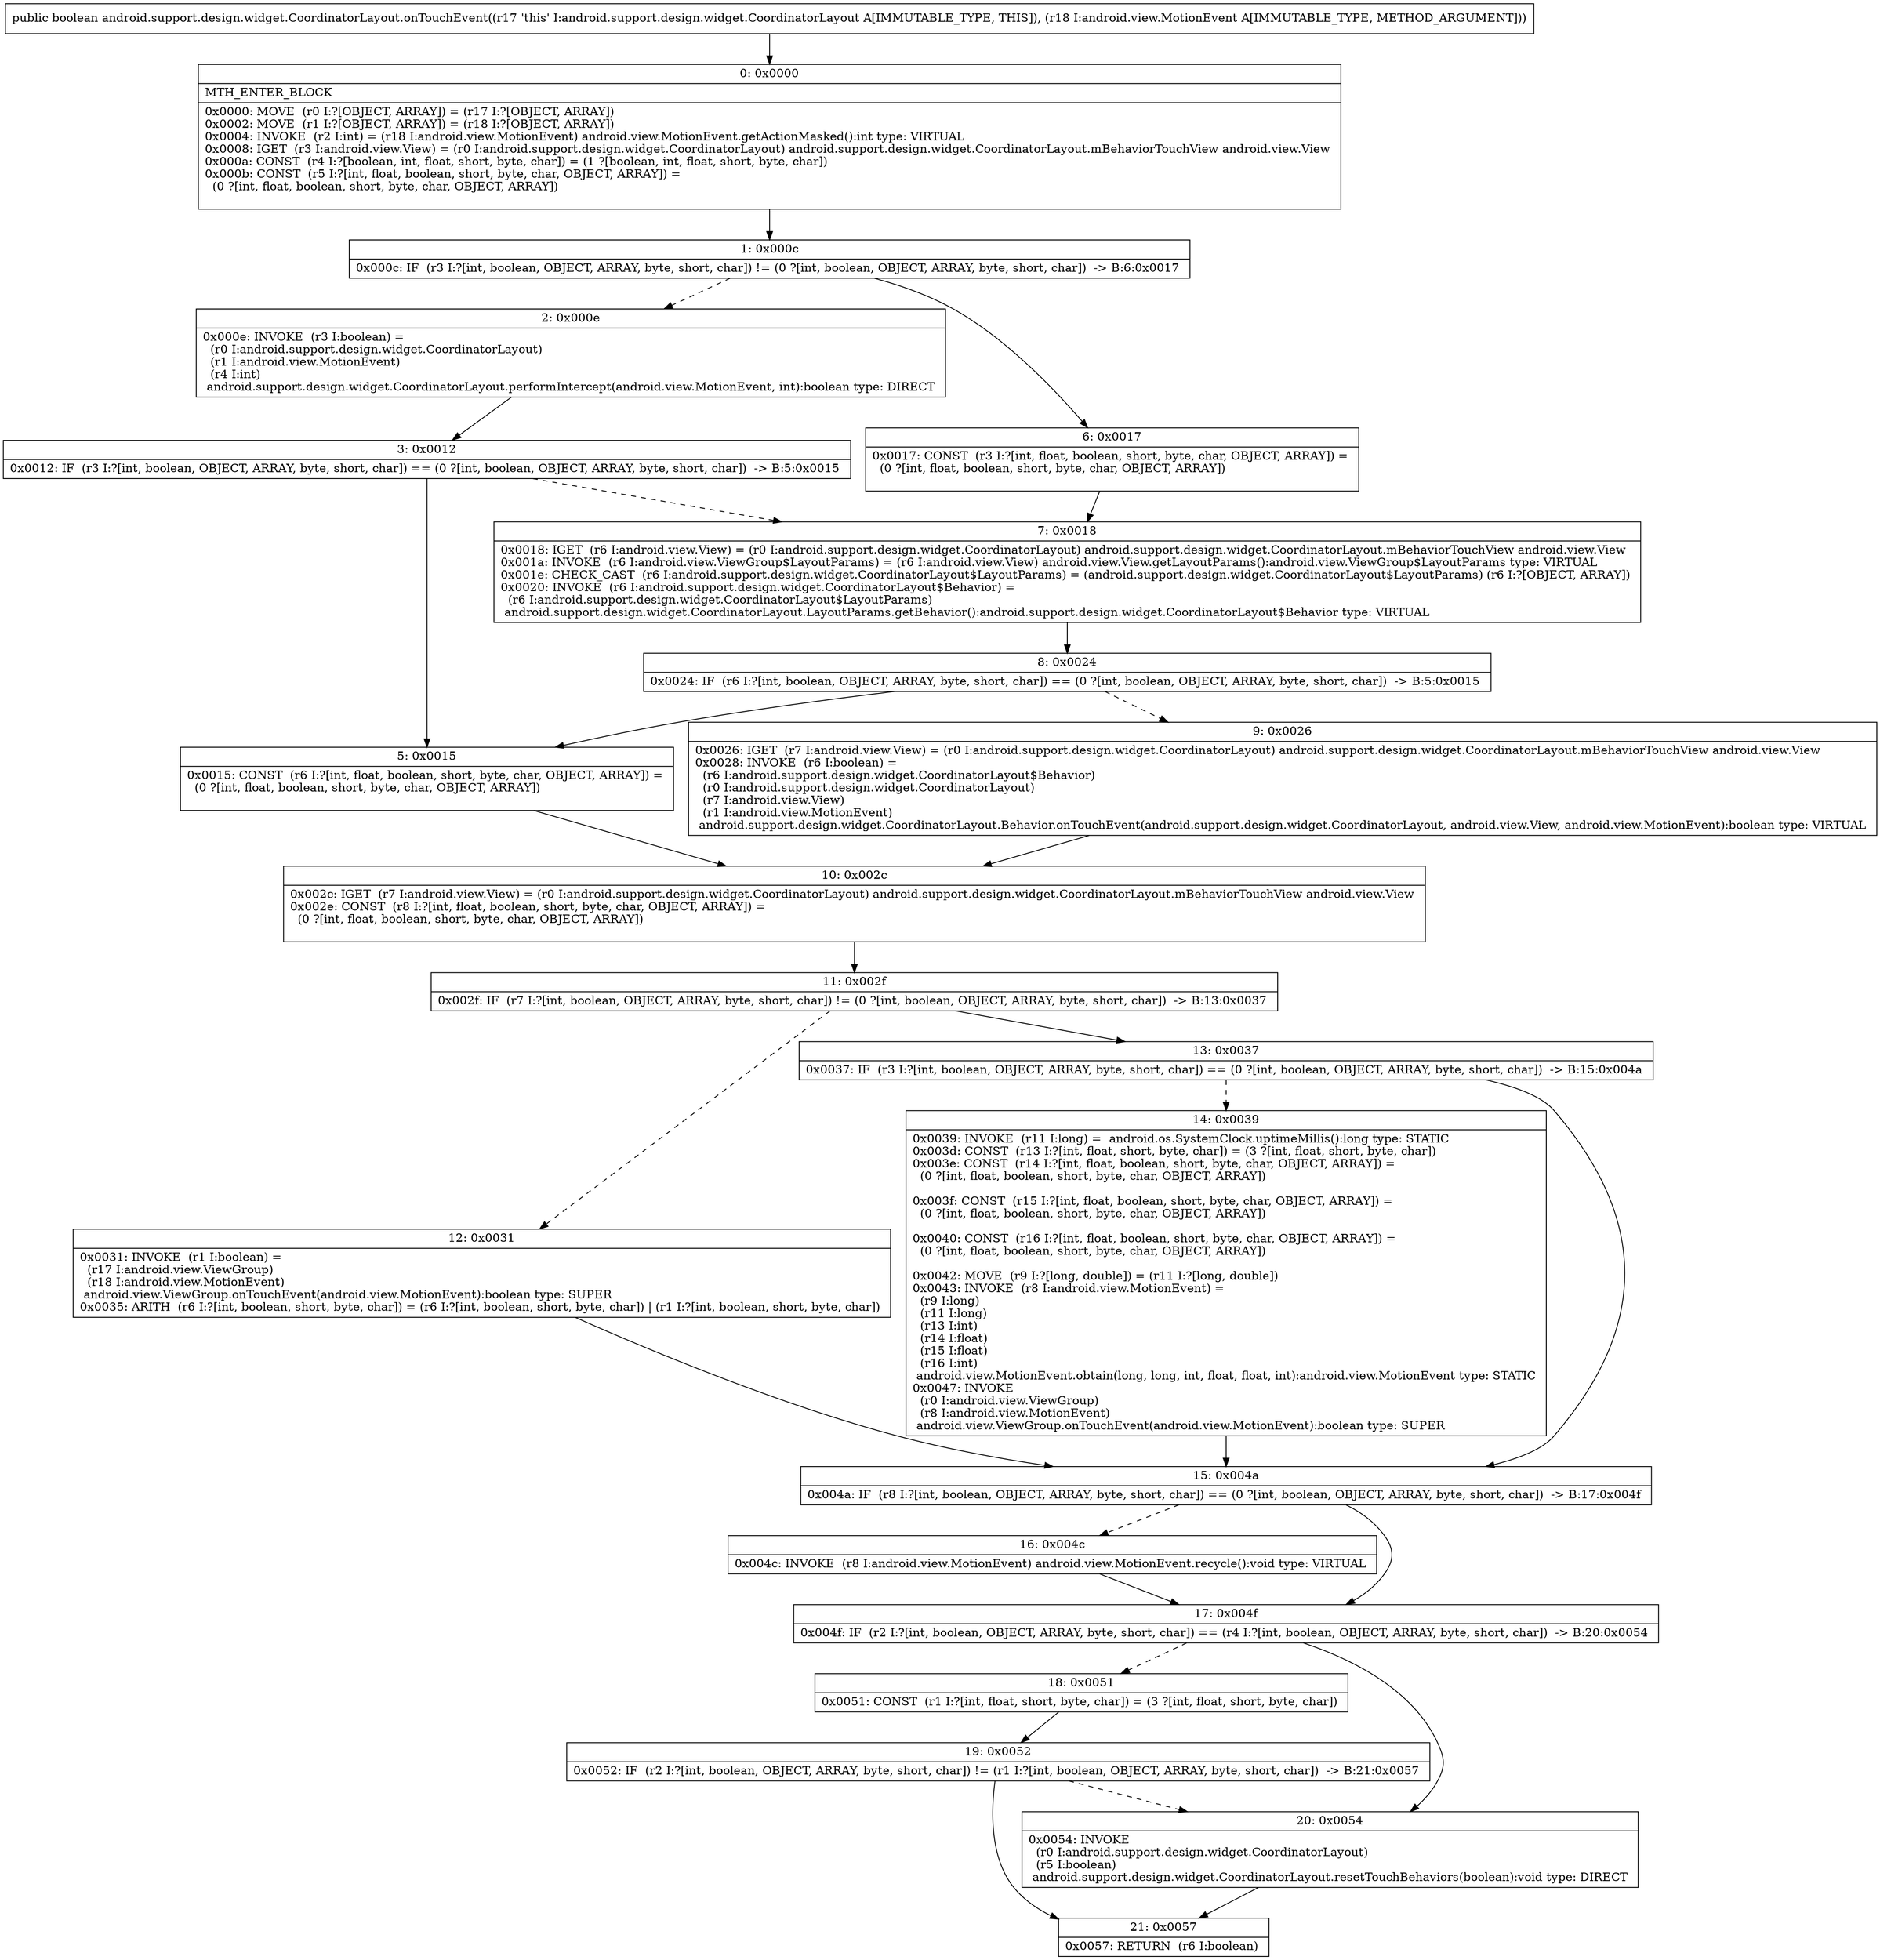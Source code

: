digraph "CFG forandroid.support.design.widget.CoordinatorLayout.onTouchEvent(Landroid\/view\/MotionEvent;)Z" {
Node_0 [shape=record,label="{0\:\ 0x0000|MTH_ENTER_BLOCK\l|0x0000: MOVE  (r0 I:?[OBJECT, ARRAY]) = (r17 I:?[OBJECT, ARRAY]) \l0x0002: MOVE  (r1 I:?[OBJECT, ARRAY]) = (r18 I:?[OBJECT, ARRAY]) \l0x0004: INVOKE  (r2 I:int) = (r18 I:android.view.MotionEvent) android.view.MotionEvent.getActionMasked():int type: VIRTUAL \l0x0008: IGET  (r3 I:android.view.View) = (r0 I:android.support.design.widget.CoordinatorLayout) android.support.design.widget.CoordinatorLayout.mBehaviorTouchView android.view.View \l0x000a: CONST  (r4 I:?[boolean, int, float, short, byte, char]) = (1 ?[boolean, int, float, short, byte, char]) \l0x000b: CONST  (r5 I:?[int, float, boolean, short, byte, char, OBJECT, ARRAY]) = \l  (0 ?[int, float, boolean, short, byte, char, OBJECT, ARRAY])\l \l}"];
Node_1 [shape=record,label="{1\:\ 0x000c|0x000c: IF  (r3 I:?[int, boolean, OBJECT, ARRAY, byte, short, char]) != (0 ?[int, boolean, OBJECT, ARRAY, byte, short, char])  \-\> B:6:0x0017 \l}"];
Node_2 [shape=record,label="{2\:\ 0x000e|0x000e: INVOKE  (r3 I:boolean) = \l  (r0 I:android.support.design.widget.CoordinatorLayout)\l  (r1 I:android.view.MotionEvent)\l  (r4 I:int)\l android.support.design.widget.CoordinatorLayout.performIntercept(android.view.MotionEvent, int):boolean type: DIRECT \l}"];
Node_3 [shape=record,label="{3\:\ 0x0012|0x0012: IF  (r3 I:?[int, boolean, OBJECT, ARRAY, byte, short, char]) == (0 ?[int, boolean, OBJECT, ARRAY, byte, short, char])  \-\> B:5:0x0015 \l}"];
Node_5 [shape=record,label="{5\:\ 0x0015|0x0015: CONST  (r6 I:?[int, float, boolean, short, byte, char, OBJECT, ARRAY]) = \l  (0 ?[int, float, boolean, short, byte, char, OBJECT, ARRAY])\l \l}"];
Node_6 [shape=record,label="{6\:\ 0x0017|0x0017: CONST  (r3 I:?[int, float, boolean, short, byte, char, OBJECT, ARRAY]) = \l  (0 ?[int, float, boolean, short, byte, char, OBJECT, ARRAY])\l \l}"];
Node_7 [shape=record,label="{7\:\ 0x0018|0x0018: IGET  (r6 I:android.view.View) = (r0 I:android.support.design.widget.CoordinatorLayout) android.support.design.widget.CoordinatorLayout.mBehaviorTouchView android.view.View \l0x001a: INVOKE  (r6 I:android.view.ViewGroup$LayoutParams) = (r6 I:android.view.View) android.view.View.getLayoutParams():android.view.ViewGroup$LayoutParams type: VIRTUAL \l0x001e: CHECK_CAST  (r6 I:android.support.design.widget.CoordinatorLayout$LayoutParams) = (android.support.design.widget.CoordinatorLayout$LayoutParams) (r6 I:?[OBJECT, ARRAY]) \l0x0020: INVOKE  (r6 I:android.support.design.widget.CoordinatorLayout$Behavior) = \l  (r6 I:android.support.design.widget.CoordinatorLayout$LayoutParams)\l android.support.design.widget.CoordinatorLayout.LayoutParams.getBehavior():android.support.design.widget.CoordinatorLayout$Behavior type: VIRTUAL \l}"];
Node_8 [shape=record,label="{8\:\ 0x0024|0x0024: IF  (r6 I:?[int, boolean, OBJECT, ARRAY, byte, short, char]) == (0 ?[int, boolean, OBJECT, ARRAY, byte, short, char])  \-\> B:5:0x0015 \l}"];
Node_9 [shape=record,label="{9\:\ 0x0026|0x0026: IGET  (r7 I:android.view.View) = (r0 I:android.support.design.widget.CoordinatorLayout) android.support.design.widget.CoordinatorLayout.mBehaviorTouchView android.view.View \l0x0028: INVOKE  (r6 I:boolean) = \l  (r6 I:android.support.design.widget.CoordinatorLayout$Behavior)\l  (r0 I:android.support.design.widget.CoordinatorLayout)\l  (r7 I:android.view.View)\l  (r1 I:android.view.MotionEvent)\l android.support.design.widget.CoordinatorLayout.Behavior.onTouchEvent(android.support.design.widget.CoordinatorLayout, android.view.View, android.view.MotionEvent):boolean type: VIRTUAL \l}"];
Node_10 [shape=record,label="{10\:\ 0x002c|0x002c: IGET  (r7 I:android.view.View) = (r0 I:android.support.design.widget.CoordinatorLayout) android.support.design.widget.CoordinatorLayout.mBehaviorTouchView android.view.View \l0x002e: CONST  (r8 I:?[int, float, boolean, short, byte, char, OBJECT, ARRAY]) = \l  (0 ?[int, float, boolean, short, byte, char, OBJECT, ARRAY])\l \l}"];
Node_11 [shape=record,label="{11\:\ 0x002f|0x002f: IF  (r7 I:?[int, boolean, OBJECT, ARRAY, byte, short, char]) != (0 ?[int, boolean, OBJECT, ARRAY, byte, short, char])  \-\> B:13:0x0037 \l}"];
Node_12 [shape=record,label="{12\:\ 0x0031|0x0031: INVOKE  (r1 I:boolean) = \l  (r17 I:android.view.ViewGroup)\l  (r18 I:android.view.MotionEvent)\l android.view.ViewGroup.onTouchEvent(android.view.MotionEvent):boolean type: SUPER \l0x0035: ARITH  (r6 I:?[int, boolean, short, byte, char]) = (r6 I:?[int, boolean, short, byte, char]) \| (r1 I:?[int, boolean, short, byte, char]) \l}"];
Node_13 [shape=record,label="{13\:\ 0x0037|0x0037: IF  (r3 I:?[int, boolean, OBJECT, ARRAY, byte, short, char]) == (0 ?[int, boolean, OBJECT, ARRAY, byte, short, char])  \-\> B:15:0x004a \l}"];
Node_14 [shape=record,label="{14\:\ 0x0039|0x0039: INVOKE  (r11 I:long) =  android.os.SystemClock.uptimeMillis():long type: STATIC \l0x003d: CONST  (r13 I:?[int, float, short, byte, char]) = (3 ?[int, float, short, byte, char]) \l0x003e: CONST  (r14 I:?[int, float, boolean, short, byte, char, OBJECT, ARRAY]) = \l  (0 ?[int, float, boolean, short, byte, char, OBJECT, ARRAY])\l \l0x003f: CONST  (r15 I:?[int, float, boolean, short, byte, char, OBJECT, ARRAY]) = \l  (0 ?[int, float, boolean, short, byte, char, OBJECT, ARRAY])\l \l0x0040: CONST  (r16 I:?[int, float, boolean, short, byte, char, OBJECT, ARRAY]) = \l  (0 ?[int, float, boolean, short, byte, char, OBJECT, ARRAY])\l \l0x0042: MOVE  (r9 I:?[long, double]) = (r11 I:?[long, double]) \l0x0043: INVOKE  (r8 I:android.view.MotionEvent) = \l  (r9 I:long)\l  (r11 I:long)\l  (r13 I:int)\l  (r14 I:float)\l  (r15 I:float)\l  (r16 I:int)\l android.view.MotionEvent.obtain(long, long, int, float, float, int):android.view.MotionEvent type: STATIC \l0x0047: INVOKE  \l  (r0 I:android.view.ViewGroup)\l  (r8 I:android.view.MotionEvent)\l android.view.ViewGroup.onTouchEvent(android.view.MotionEvent):boolean type: SUPER \l}"];
Node_15 [shape=record,label="{15\:\ 0x004a|0x004a: IF  (r8 I:?[int, boolean, OBJECT, ARRAY, byte, short, char]) == (0 ?[int, boolean, OBJECT, ARRAY, byte, short, char])  \-\> B:17:0x004f \l}"];
Node_16 [shape=record,label="{16\:\ 0x004c|0x004c: INVOKE  (r8 I:android.view.MotionEvent) android.view.MotionEvent.recycle():void type: VIRTUAL \l}"];
Node_17 [shape=record,label="{17\:\ 0x004f|0x004f: IF  (r2 I:?[int, boolean, OBJECT, ARRAY, byte, short, char]) == (r4 I:?[int, boolean, OBJECT, ARRAY, byte, short, char])  \-\> B:20:0x0054 \l}"];
Node_18 [shape=record,label="{18\:\ 0x0051|0x0051: CONST  (r1 I:?[int, float, short, byte, char]) = (3 ?[int, float, short, byte, char]) \l}"];
Node_19 [shape=record,label="{19\:\ 0x0052|0x0052: IF  (r2 I:?[int, boolean, OBJECT, ARRAY, byte, short, char]) != (r1 I:?[int, boolean, OBJECT, ARRAY, byte, short, char])  \-\> B:21:0x0057 \l}"];
Node_20 [shape=record,label="{20\:\ 0x0054|0x0054: INVOKE  \l  (r0 I:android.support.design.widget.CoordinatorLayout)\l  (r5 I:boolean)\l android.support.design.widget.CoordinatorLayout.resetTouchBehaviors(boolean):void type: DIRECT \l}"];
Node_21 [shape=record,label="{21\:\ 0x0057|0x0057: RETURN  (r6 I:boolean) \l}"];
MethodNode[shape=record,label="{public boolean android.support.design.widget.CoordinatorLayout.onTouchEvent((r17 'this' I:android.support.design.widget.CoordinatorLayout A[IMMUTABLE_TYPE, THIS]), (r18 I:android.view.MotionEvent A[IMMUTABLE_TYPE, METHOD_ARGUMENT])) }"];
MethodNode -> Node_0;
Node_0 -> Node_1;
Node_1 -> Node_2[style=dashed];
Node_1 -> Node_6;
Node_2 -> Node_3;
Node_3 -> Node_5;
Node_3 -> Node_7[style=dashed];
Node_5 -> Node_10;
Node_6 -> Node_7;
Node_7 -> Node_8;
Node_8 -> Node_5;
Node_8 -> Node_9[style=dashed];
Node_9 -> Node_10;
Node_10 -> Node_11;
Node_11 -> Node_12[style=dashed];
Node_11 -> Node_13;
Node_12 -> Node_15;
Node_13 -> Node_14[style=dashed];
Node_13 -> Node_15;
Node_14 -> Node_15;
Node_15 -> Node_16[style=dashed];
Node_15 -> Node_17;
Node_16 -> Node_17;
Node_17 -> Node_18[style=dashed];
Node_17 -> Node_20;
Node_18 -> Node_19;
Node_19 -> Node_20[style=dashed];
Node_19 -> Node_21;
Node_20 -> Node_21;
}

